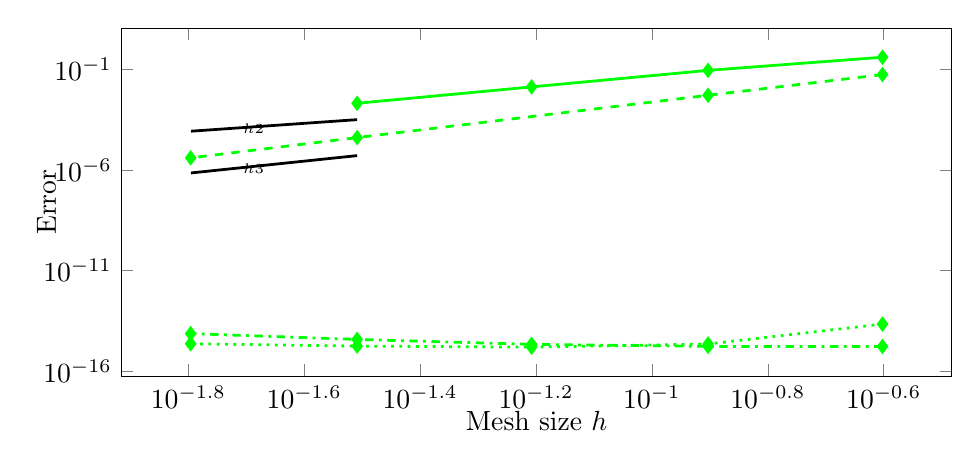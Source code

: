 \begin{tikzpicture}%
\begin{axis}[xmode=log,ymode=log,height=6cm,mark options={solid},xlabel={Mesh size $h$},ylabel={Error},ylabel style={yshift=-0.4cm},xlabel style={yshift=0.2cm},width=1\textwidth]%
\addplot[mark=diamond*,color=green,line width=1pt,solid] coordinates {%
(0.25,0.386)%
(0.125,0.086)%
(0.062,0.013)%
(0.031,0.002)%
(0.016,0.0)%
};%
%
%
\addplot[line width=1pt,samples=100,forget plot,domain={0.031:0.016},yshift=-0.2cm,draw=black]{1.938*x^2} node[right, pos=0.75] {\tiny{$h2$}};%
\addplot[mark=diamond*,color=green,line width=1pt,dashed] coordinates {%
(0.25,0.053)%
(0.125,0.005)%
(0.062,0.0)%
(0.031,3.971e-05)%
(0.016,3.913e-06)%
};%
%
%
\addplot[line width=1pt,samples=100,forget plot,domain={0.031:0.016},yshift=-0.2cm,draw=black]{1.026*x^3} node[right, pos=0.75] {\tiny{$h3$}};%
\addplot[mark=diamond*,color=green,line width=1pt,dotted] coordinates {%
(0.25,2.2e-14)%
(0.125,2.264e-15)%
(0.062,1.583e-15)%
(0.031,1.788e-15)%
(0.016,2.333e-15)%
};%
%
%
\addplot[mark=diamond*,color=green,line width=1pt,dashdotted] coordinates {%
(0.25,1.708e-15)%
(0.125,1.723e-15)%
(0.062,2.174e-15)%
(0.031,3.822e-15)%
(0.016,7.425e-15)%
};%
%
%
\end{axis}%
\end{tikzpicture}%
